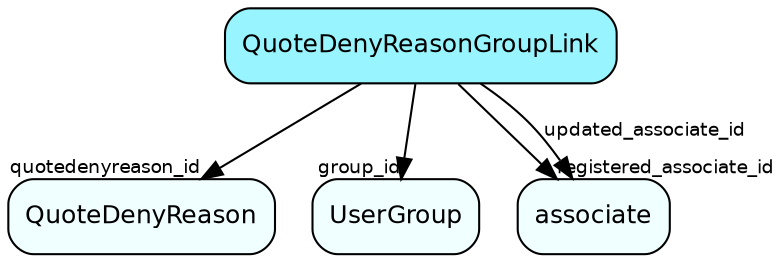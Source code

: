 digraph QuoteDenyReasonGroupLink  {
node [shape = box style="rounded, filled" fontname = "Helvetica" fontsize = "12" ]
edge [fontname = "Helvetica" fontsize = "9"]

QuoteDenyReasonGroupLink[fillcolor = "cadetblue1"]
QuoteDenyReason[fillcolor = "azure1"]
UserGroup[fillcolor = "azure1"]
associate[fillcolor = "azure1"]
QuoteDenyReasonGroupLink -> QuoteDenyReason [headlabel = "quotedenyreason_id"]
QuoteDenyReasonGroupLink -> UserGroup [headlabel = "group_id"]
QuoteDenyReasonGroupLink -> associate [headlabel = "registered_associate_id"]
QuoteDenyReasonGroupLink -> associate [label = "updated_associate_id"]
}
